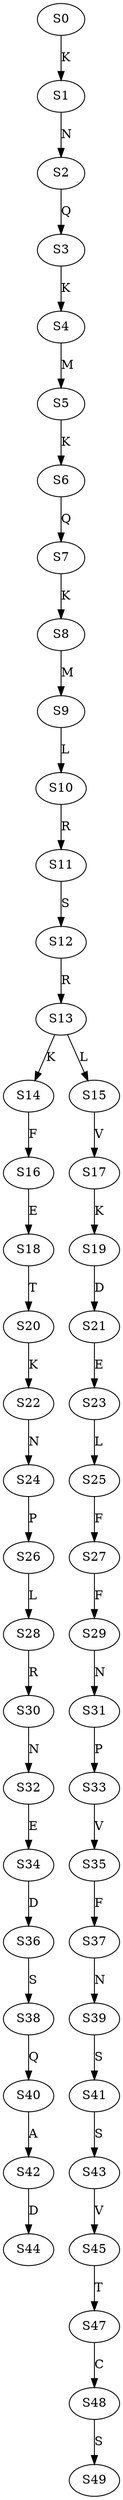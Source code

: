 strict digraph  {
	S0 -> S1 [ label = K ];
	S1 -> S2 [ label = N ];
	S2 -> S3 [ label = Q ];
	S3 -> S4 [ label = K ];
	S4 -> S5 [ label = M ];
	S5 -> S6 [ label = K ];
	S6 -> S7 [ label = Q ];
	S7 -> S8 [ label = K ];
	S8 -> S9 [ label = M ];
	S9 -> S10 [ label = L ];
	S10 -> S11 [ label = R ];
	S11 -> S12 [ label = S ];
	S12 -> S13 [ label = R ];
	S13 -> S14 [ label = K ];
	S13 -> S15 [ label = L ];
	S14 -> S16 [ label = F ];
	S15 -> S17 [ label = V ];
	S16 -> S18 [ label = E ];
	S17 -> S19 [ label = K ];
	S18 -> S20 [ label = T ];
	S19 -> S21 [ label = D ];
	S20 -> S22 [ label = K ];
	S21 -> S23 [ label = E ];
	S22 -> S24 [ label = N ];
	S23 -> S25 [ label = L ];
	S24 -> S26 [ label = P ];
	S25 -> S27 [ label = F ];
	S26 -> S28 [ label = L ];
	S27 -> S29 [ label = F ];
	S28 -> S30 [ label = R ];
	S29 -> S31 [ label = N ];
	S30 -> S32 [ label = N ];
	S31 -> S33 [ label = P ];
	S32 -> S34 [ label = E ];
	S33 -> S35 [ label = V ];
	S34 -> S36 [ label = D ];
	S35 -> S37 [ label = F ];
	S36 -> S38 [ label = S ];
	S37 -> S39 [ label = N ];
	S38 -> S40 [ label = Q ];
	S39 -> S41 [ label = S ];
	S40 -> S42 [ label = A ];
	S41 -> S43 [ label = S ];
	S42 -> S44 [ label = D ];
	S43 -> S45 [ label = V ];
	S45 -> S47 [ label = T ];
	S47 -> S48 [ label = C ];
	S48 -> S49 [ label = S ];
}

